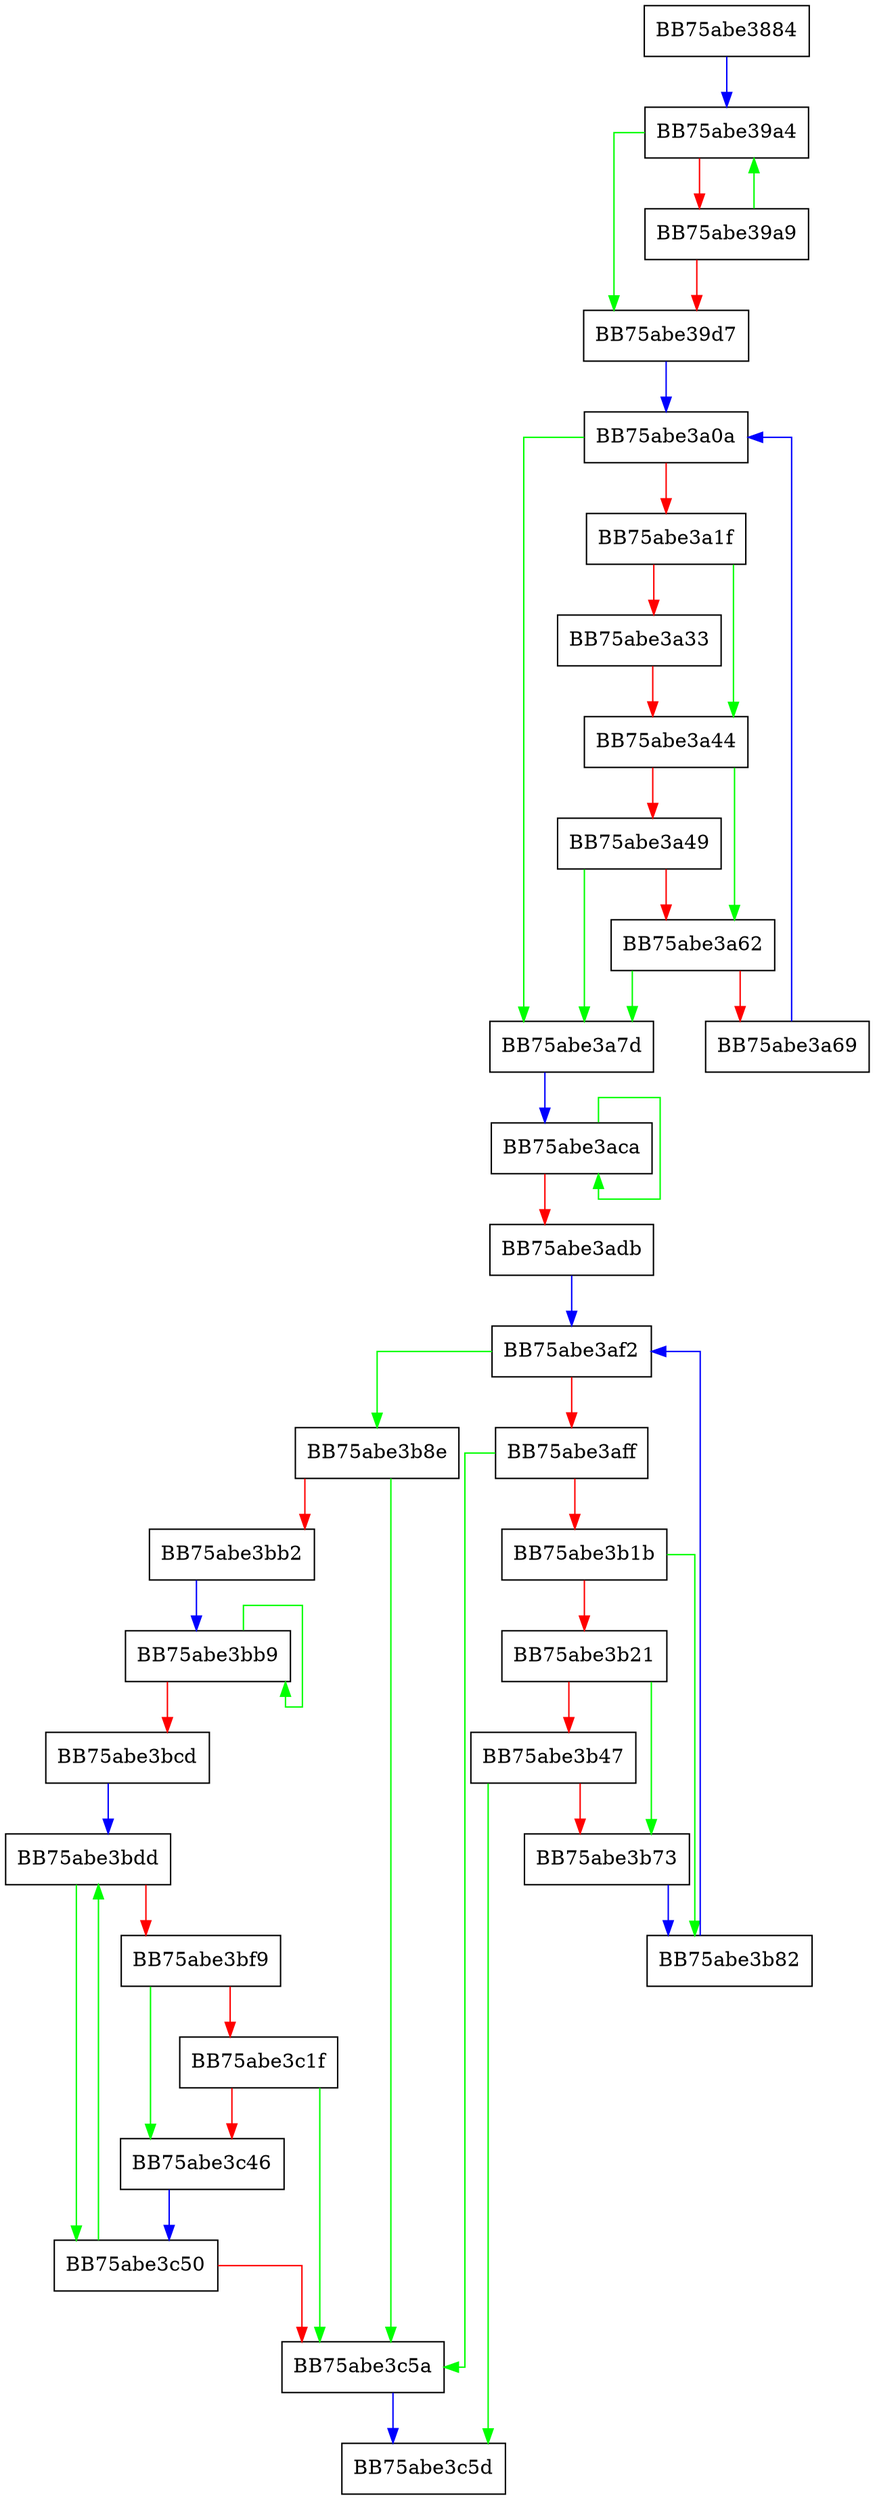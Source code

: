 digraph ZSTD_HcFindBestMatch_dedicatedDictSearch_4 {
  node [shape="box"];
  graph [splines=ortho];
  BB75abe3884 -> BB75abe39a4 [color="blue"];
  BB75abe39a4 -> BB75abe39d7 [color="green"];
  BB75abe39a4 -> BB75abe39a9 [color="red"];
  BB75abe39a9 -> BB75abe39a4 [color="green"];
  BB75abe39a9 -> BB75abe39d7 [color="red"];
  BB75abe39d7 -> BB75abe3a0a [color="blue"];
  BB75abe3a0a -> BB75abe3a7d [color="green"];
  BB75abe3a0a -> BB75abe3a1f [color="red"];
  BB75abe3a1f -> BB75abe3a44 [color="green"];
  BB75abe3a1f -> BB75abe3a33 [color="red"];
  BB75abe3a33 -> BB75abe3a44 [color="red"];
  BB75abe3a44 -> BB75abe3a62 [color="green"];
  BB75abe3a44 -> BB75abe3a49 [color="red"];
  BB75abe3a49 -> BB75abe3a7d [color="green"];
  BB75abe3a49 -> BB75abe3a62 [color="red"];
  BB75abe3a62 -> BB75abe3a7d [color="green"];
  BB75abe3a62 -> BB75abe3a69 [color="red"];
  BB75abe3a69 -> BB75abe3a0a [color="blue"];
  BB75abe3a7d -> BB75abe3aca [color="blue"];
  BB75abe3aca -> BB75abe3aca [color="green"];
  BB75abe3aca -> BB75abe3adb [color="red"];
  BB75abe3adb -> BB75abe3af2 [color="blue"];
  BB75abe3af2 -> BB75abe3b8e [color="green"];
  BB75abe3af2 -> BB75abe3aff [color="red"];
  BB75abe3aff -> BB75abe3c5a [color="green"];
  BB75abe3aff -> BB75abe3b1b [color="red"];
  BB75abe3b1b -> BB75abe3b82 [color="green"];
  BB75abe3b1b -> BB75abe3b21 [color="red"];
  BB75abe3b21 -> BB75abe3b73 [color="green"];
  BB75abe3b21 -> BB75abe3b47 [color="red"];
  BB75abe3b47 -> BB75abe3c5d [color="green"];
  BB75abe3b47 -> BB75abe3b73 [color="red"];
  BB75abe3b73 -> BB75abe3b82 [color="blue"];
  BB75abe3b82 -> BB75abe3af2 [color="blue"];
  BB75abe3b8e -> BB75abe3c5a [color="green"];
  BB75abe3b8e -> BB75abe3bb2 [color="red"];
  BB75abe3bb2 -> BB75abe3bb9 [color="blue"];
  BB75abe3bb9 -> BB75abe3bb9 [color="green"];
  BB75abe3bb9 -> BB75abe3bcd [color="red"];
  BB75abe3bcd -> BB75abe3bdd [color="blue"];
  BB75abe3bdd -> BB75abe3c50 [color="green"];
  BB75abe3bdd -> BB75abe3bf9 [color="red"];
  BB75abe3bf9 -> BB75abe3c46 [color="green"];
  BB75abe3bf9 -> BB75abe3c1f [color="red"];
  BB75abe3c1f -> BB75abe3c5a [color="green"];
  BB75abe3c1f -> BB75abe3c46 [color="red"];
  BB75abe3c46 -> BB75abe3c50 [color="blue"];
  BB75abe3c50 -> BB75abe3bdd [color="green"];
  BB75abe3c50 -> BB75abe3c5a [color="red"];
  BB75abe3c5a -> BB75abe3c5d [color="blue"];
}